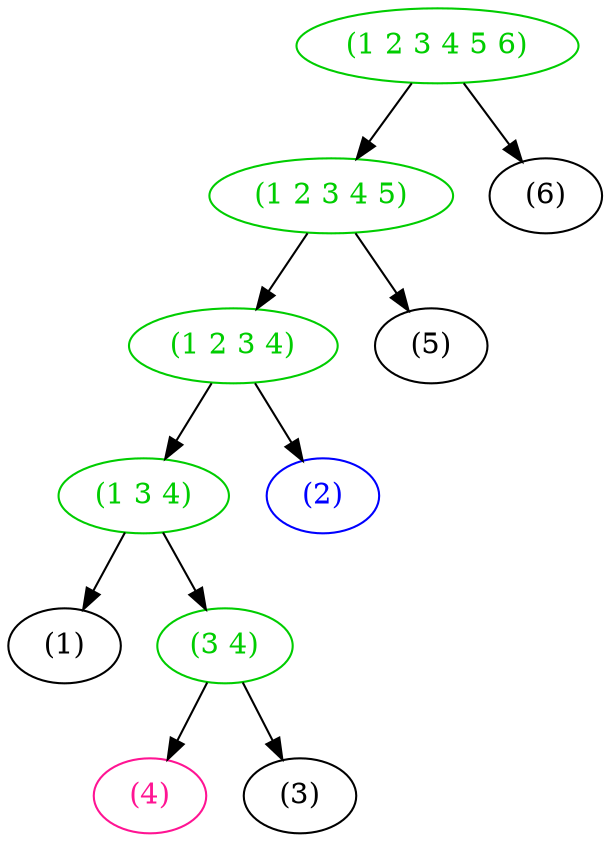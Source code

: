 strict digraph {
        "(1)" [label=<(1)>];
        "(4)" [color=deeppink, fontcolor=deeppink, label=<(4)>];
        "(3)" [label=<(3)>];
        "(3 4)" [color=green3, fontcolor=green3, label=<(3 4)>];
        "(3 4)" -> "(4)";
        "(3 4)" -> "(3)";
        "(1 3 4)" [color=green3, fontcolor=green3, label=<(1 3 4)>];
        "(1 3 4)" -> "(1)";
        "(1 3 4)" -> "(3 4)";
        "(2)" [color=blue, fontcolor=blue, label=<(2)>];
        "(1 2 3 4)" [color=green3, fontcolor=green3, label=<(1 2 3 4)>];
        "(1 2 3 4)" -> "(1 3 4)";
        "(1 2 3 4)" -> "(2)";
        "(5)" [label=<(5)>];
        "(1 2 3 4 5)" [color=green3, fontcolor=green3, label=<(1 2 3 4 5)>];
        "(1 2 3 4 5)" -> "(1 2 3 4)";
        "(1 2 3 4 5)" -> "(5)";
        "(6)" [label=<(6)>];
        "(1 2 3 4 5 6)" [color=green3, fontcolor=green3, label=<(1 2 3 4 5 6)>];
        "(1 2 3 4 5 6)" -> "(1 2 3 4 5)";
        "(1 2 3 4 5 6)" -> "(6)";
}
